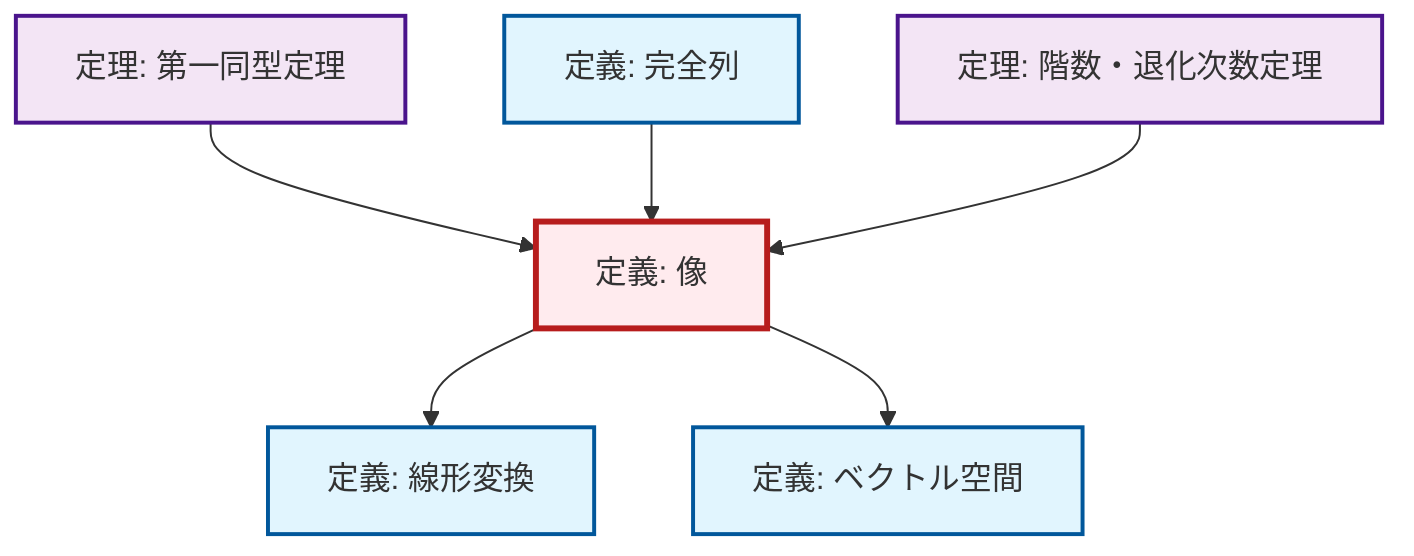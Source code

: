 graph TD
    classDef definition fill:#e1f5fe,stroke:#01579b,stroke-width:2px
    classDef theorem fill:#f3e5f5,stroke:#4a148c,stroke-width:2px
    classDef axiom fill:#fff3e0,stroke:#e65100,stroke-width:2px
    classDef example fill:#e8f5e9,stroke:#1b5e20,stroke-width:2px
    classDef current fill:#ffebee,stroke:#b71c1c,stroke-width:3px
    def-exact-sequence["定義: 完全列"]:::definition
    thm-first-isomorphism["定理: 第一同型定理"]:::theorem
    def-linear-transformation["定義: 線形変換"]:::definition
    def-vector-space["定義: ベクトル空間"]:::definition
    thm-rank-nullity["定理: 階数・退化次数定理"]:::theorem
    def-image["定義: 像"]:::definition
    thm-first-isomorphism --> def-image
    def-exact-sequence --> def-image
    thm-rank-nullity --> def-image
    def-image --> def-linear-transformation
    def-image --> def-vector-space
    class def-image current